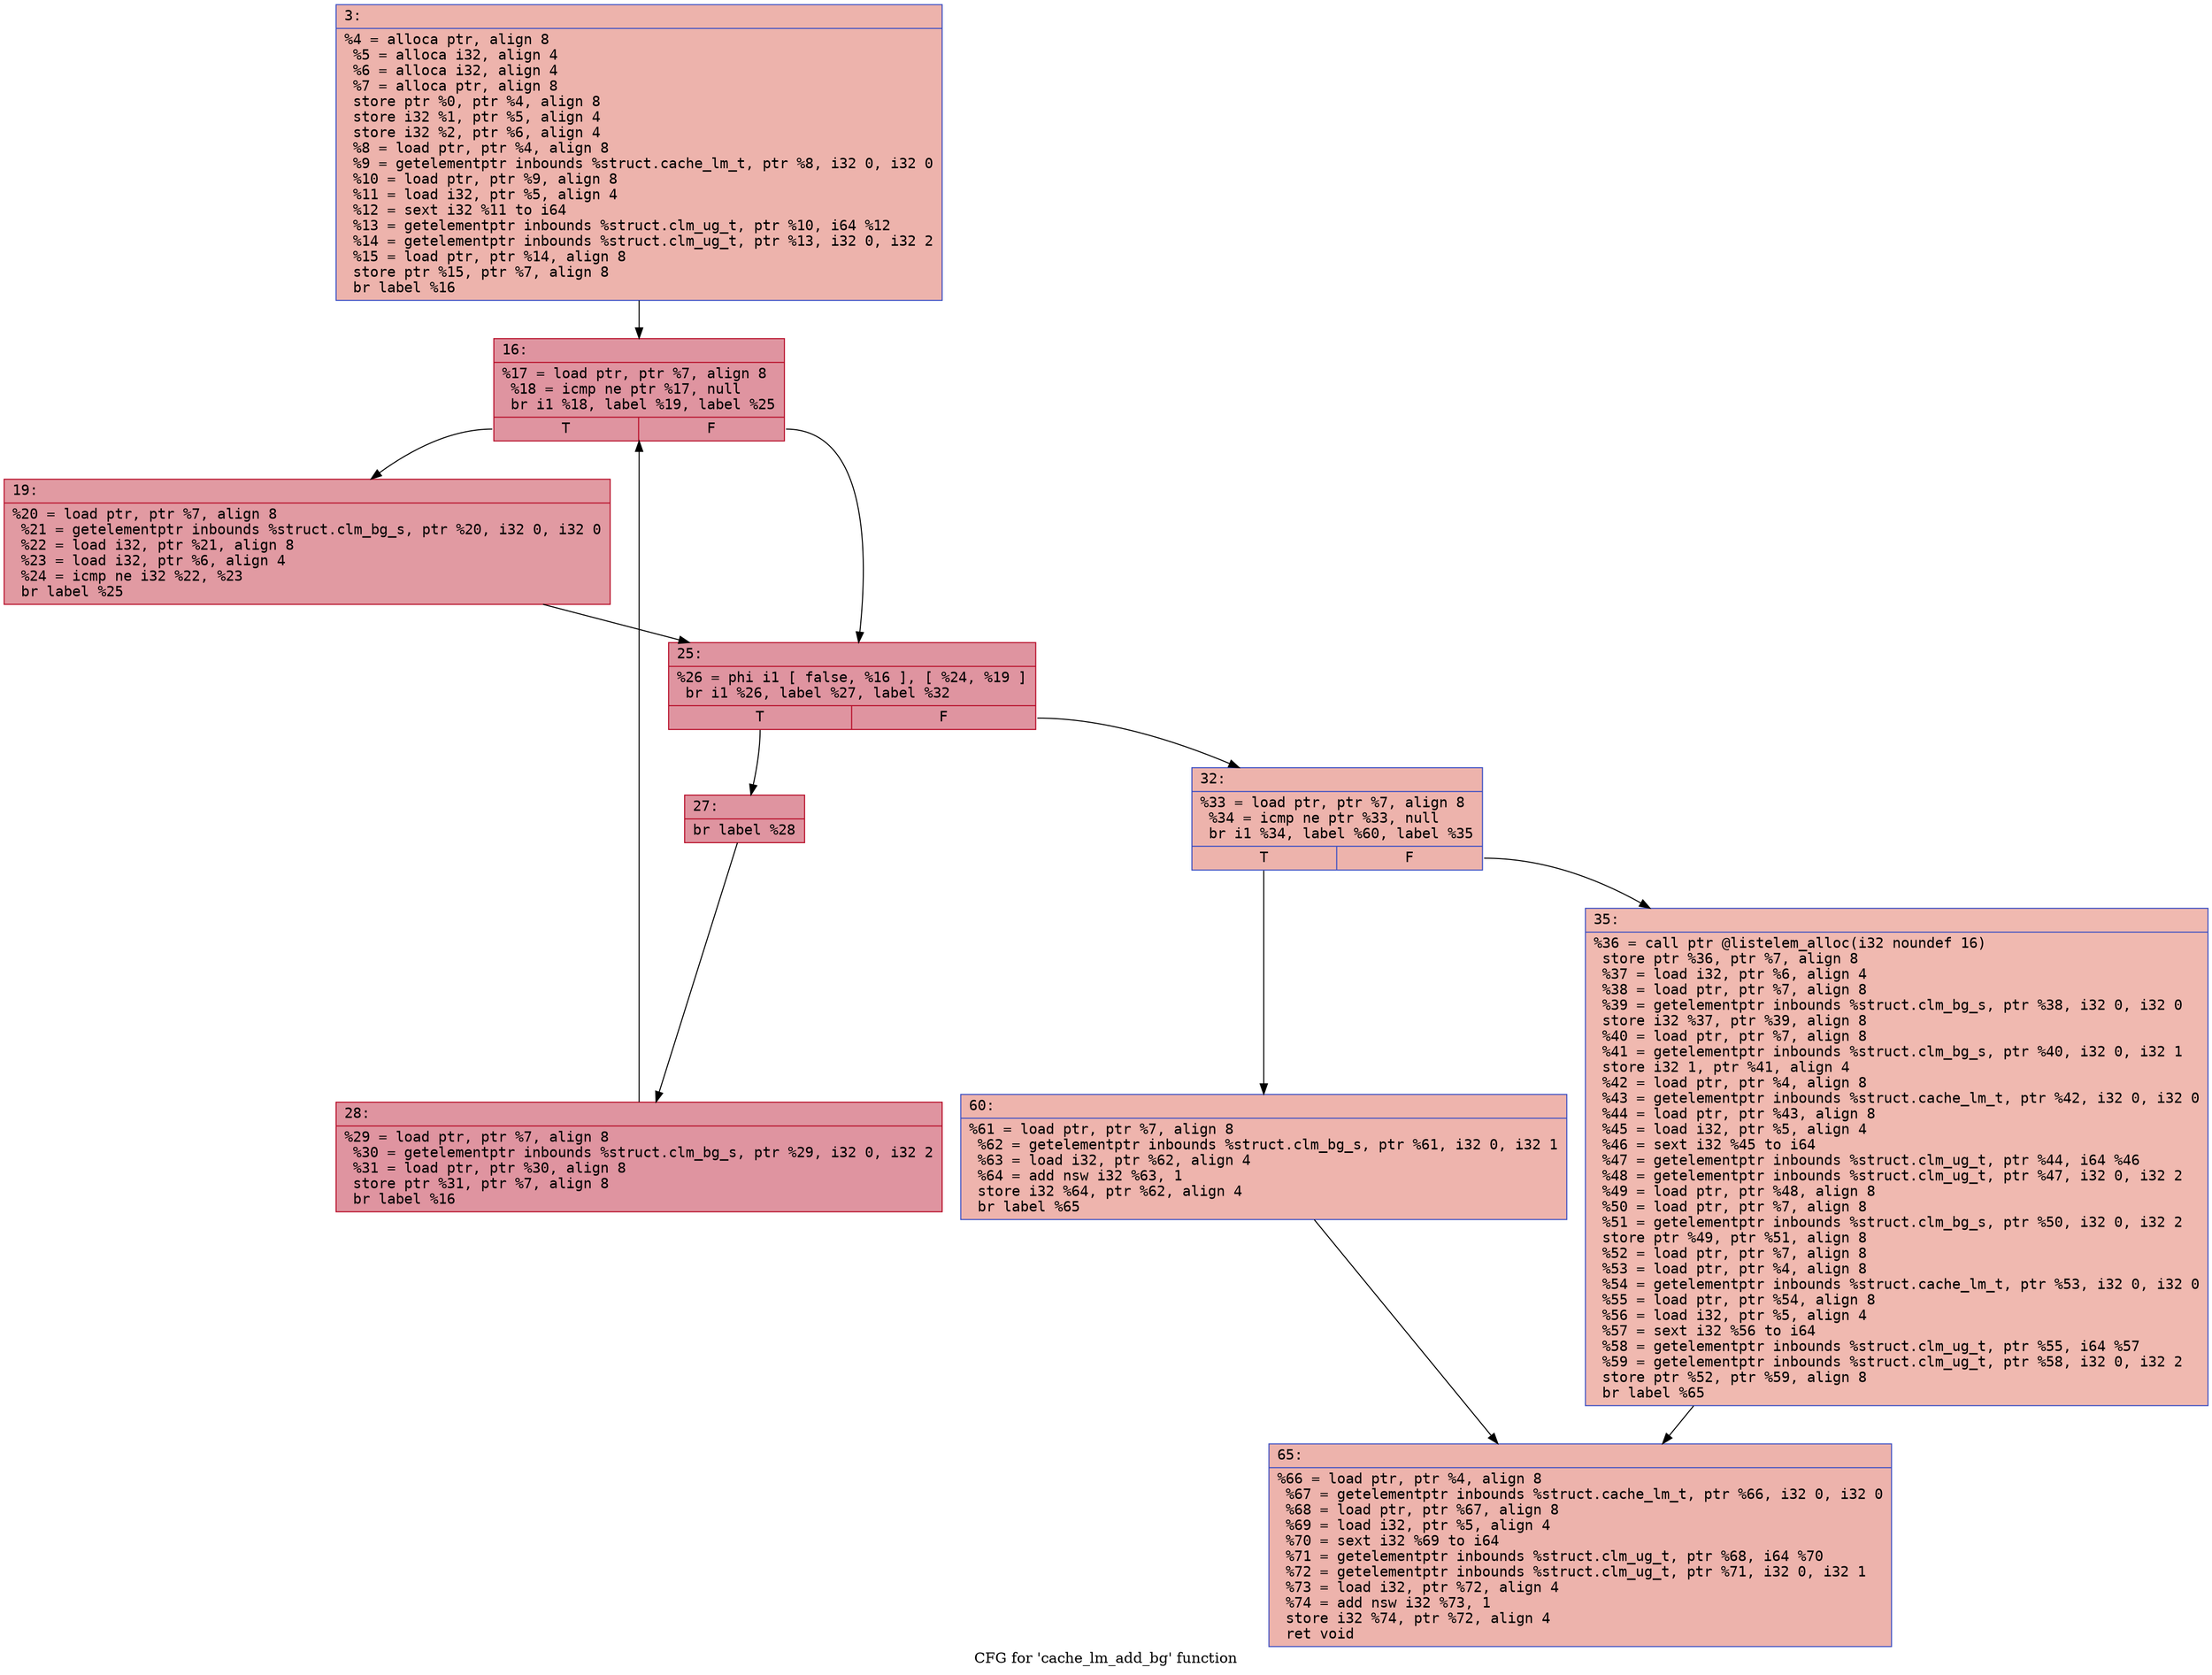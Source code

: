 digraph "CFG for 'cache_lm_add_bg' function" {
	label="CFG for 'cache_lm_add_bg' function";

	Node0x60000034fed0 [shape=record,color="#3d50c3ff", style=filled, fillcolor="#d6524470" fontname="Courier",label="{3:\l|  %4 = alloca ptr, align 8\l  %5 = alloca i32, align 4\l  %6 = alloca i32, align 4\l  %7 = alloca ptr, align 8\l  store ptr %0, ptr %4, align 8\l  store i32 %1, ptr %5, align 4\l  store i32 %2, ptr %6, align 4\l  %8 = load ptr, ptr %4, align 8\l  %9 = getelementptr inbounds %struct.cache_lm_t, ptr %8, i32 0, i32 0\l  %10 = load ptr, ptr %9, align 8\l  %11 = load i32, ptr %5, align 4\l  %12 = sext i32 %11 to i64\l  %13 = getelementptr inbounds %struct.clm_ug_t, ptr %10, i64 %12\l  %14 = getelementptr inbounds %struct.clm_ug_t, ptr %13, i32 0, i32 2\l  %15 = load ptr, ptr %14, align 8\l  store ptr %15, ptr %7, align 8\l  br label %16\l}"];
	Node0x60000034fed0 -> Node0x60000034ff20[tooltip="3 -> 16\nProbability 100.00%" ];
	Node0x60000034ff20 [shape=record,color="#b70d28ff", style=filled, fillcolor="#b70d2870" fontname="Courier",label="{16:\l|  %17 = load ptr, ptr %7, align 8\l  %18 = icmp ne ptr %17, null\l  br i1 %18, label %19, label %25\l|{<s0>T|<s1>F}}"];
	Node0x60000034ff20:s0 -> Node0x60000034ff70[tooltip="16 -> 19\nProbability 62.50%" ];
	Node0x60000034ff20:s1 -> Node0x600000348000[tooltip="16 -> 25\nProbability 37.50%" ];
	Node0x60000034ff70 [shape=record,color="#b70d28ff", style=filled, fillcolor="#bb1b2c70" fontname="Courier",label="{19:\l|  %20 = load ptr, ptr %7, align 8\l  %21 = getelementptr inbounds %struct.clm_bg_s, ptr %20, i32 0, i32 0\l  %22 = load i32, ptr %21, align 8\l  %23 = load i32, ptr %6, align 4\l  %24 = icmp ne i32 %22, %23\l  br label %25\l}"];
	Node0x60000034ff70 -> Node0x600000348000[tooltip="19 -> 25\nProbability 100.00%" ];
	Node0x600000348000 [shape=record,color="#b70d28ff", style=filled, fillcolor="#b70d2870" fontname="Courier",label="{25:\l|  %26 = phi i1 [ false, %16 ], [ %24, %19 ]\l  br i1 %26, label %27, label %32\l|{<s0>T|<s1>F}}"];
	Node0x600000348000:s0 -> Node0x600000348050[tooltip="25 -> 27\nProbability 96.88%" ];
	Node0x600000348000:s1 -> Node0x6000003480f0[tooltip="25 -> 32\nProbability 3.12%" ];
	Node0x600000348050 [shape=record,color="#b70d28ff", style=filled, fillcolor="#b70d2870" fontname="Courier",label="{27:\l|  br label %28\l}"];
	Node0x600000348050 -> Node0x6000003480a0[tooltip="27 -> 28\nProbability 100.00%" ];
	Node0x6000003480a0 [shape=record,color="#b70d28ff", style=filled, fillcolor="#b70d2870" fontname="Courier",label="{28:\l|  %29 = load ptr, ptr %7, align 8\l  %30 = getelementptr inbounds %struct.clm_bg_s, ptr %29, i32 0, i32 2\l  %31 = load ptr, ptr %30, align 8\l  store ptr %31, ptr %7, align 8\l  br label %16\l}"];
	Node0x6000003480a0 -> Node0x60000034ff20[tooltip="28 -> 16\nProbability 100.00%" ];
	Node0x6000003480f0 [shape=record,color="#3d50c3ff", style=filled, fillcolor="#d6524470" fontname="Courier",label="{32:\l|  %33 = load ptr, ptr %7, align 8\l  %34 = icmp ne ptr %33, null\l  br i1 %34, label %60, label %35\l|{<s0>T|<s1>F}}"];
	Node0x6000003480f0:s0 -> Node0x600000348190[tooltip="32 -> 60\nProbability 62.50%" ];
	Node0x6000003480f0:s1 -> Node0x600000348140[tooltip="32 -> 35\nProbability 37.50%" ];
	Node0x600000348140 [shape=record,color="#3d50c3ff", style=filled, fillcolor="#de614d70" fontname="Courier",label="{35:\l|  %36 = call ptr @listelem_alloc(i32 noundef 16)\l  store ptr %36, ptr %7, align 8\l  %37 = load i32, ptr %6, align 4\l  %38 = load ptr, ptr %7, align 8\l  %39 = getelementptr inbounds %struct.clm_bg_s, ptr %38, i32 0, i32 0\l  store i32 %37, ptr %39, align 8\l  %40 = load ptr, ptr %7, align 8\l  %41 = getelementptr inbounds %struct.clm_bg_s, ptr %40, i32 0, i32 1\l  store i32 1, ptr %41, align 4\l  %42 = load ptr, ptr %4, align 8\l  %43 = getelementptr inbounds %struct.cache_lm_t, ptr %42, i32 0, i32 0\l  %44 = load ptr, ptr %43, align 8\l  %45 = load i32, ptr %5, align 4\l  %46 = sext i32 %45 to i64\l  %47 = getelementptr inbounds %struct.clm_ug_t, ptr %44, i64 %46\l  %48 = getelementptr inbounds %struct.clm_ug_t, ptr %47, i32 0, i32 2\l  %49 = load ptr, ptr %48, align 8\l  %50 = load ptr, ptr %7, align 8\l  %51 = getelementptr inbounds %struct.clm_bg_s, ptr %50, i32 0, i32 2\l  store ptr %49, ptr %51, align 8\l  %52 = load ptr, ptr %7, align 8\l  %53 = load ptr, ptr %4, align 8\l  %54 = getelementptr inbounds %struct.cache_lm_t, ptr %53, i32 0, i32 0\l  %55 = load ptr, ptr %54, align 8\l  %56 = load i32, ptr %5, align 4\l  %57 = sext i32 %56 to i64\l  %58 = getelementptr inbounds %struct.clm_ug_t, ptr %55, i64 %57\l  %59 = getelementptr inbounds %struct.clm_ug_t, ptr %58, i32 0, i32 2\l  store ptr %52, ptr %59, align 8\l  br label %65\l}"];
	Node0x600000348140 -> Node0x6000003481e0[tooltip="35 -> 65\nProbability 100.00%" ];
	Node0x600000348190 [shape=record,color="#3d50c3ff", style=filled, fillcolor="#d8564670" fontname="Courier",label="{60:\l|  %61 = load ptr, ptr %7, align 8\l  %62 = getelementptr inbounds %struct.clm_bg_s, ptr %61, i32 0, i32 1\l  %63 = load i32, ptr %62, align 4\l  %64 = add nsw i32 %63, 1\l  store i32 %64, ptr %62, align 4\l  br label %65\l}"];
	Node0x600000348190 -> Node0x6000003481e0[tooltip="60 -> 65\nProbability 100.00%" ];
	Node0x6000003481e0 [shape=record,color="#3d50c3ff", style=filled, fillcolor="#d6524470" fontname="Courier",label="{65:\l|  %66 = load ptr, ptr %4, align 8\l  %67 = getelementptr inbounds %struct.cache_lm_t, ptr %66, i32 0, i32 0\l  %68 = load ptr, ptr %67, align 8\l  %69 = load i32, ptr %5, align 4\l  %70 = sext i32 %69 to i64\l  %71 = getelementptr inbounds %struct.clm_ug_t, ptr %68, i64 %70\l  %72 = getelementptr inbounds %struct.clm_ug_t, ptr %71, i32 0, i32 1\l  %73 = load i32, ptr %72, align 4\l  %74 = add nsw i32 %73, 1\l  store i32 %74, ptr %72, align 4\l  ret void\l}"];
}
